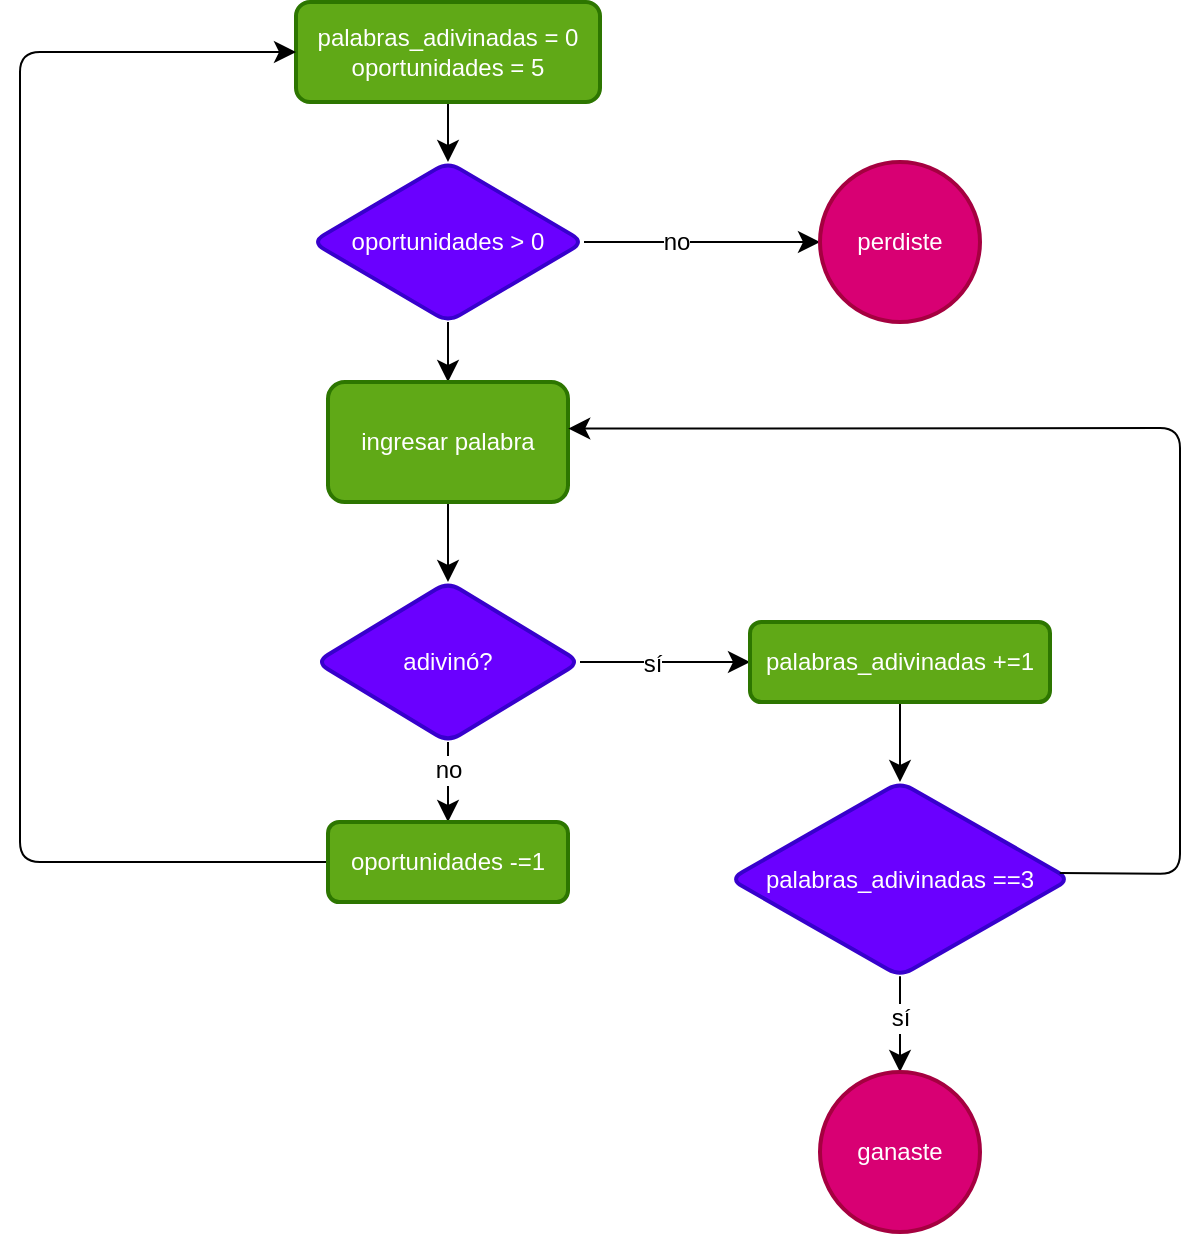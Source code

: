 <mxfile version="24.7.17">
  <diagram id="C5RBs43oDa-KdzZeNtuy" name="Page-1">
    <mxGraphModel dx="1195" dy="798" grid="1" gridSize="10" guides="1" tooltips="1" connect="1" arrows="1" fold="1" page="1" pageScale="1" pageWidth="827" pageHeight="1169" math="0" shadow="0">
      <root>
        <mxCell id="WIyWlLk6GJQsqaUBKTNV-0" />
        <mxCell id="WIyWlLk6GJQsqaUBKTNV-1" parent="WIyWlLk6GJQsqaUBKTNV-0" />
        <mxCell id="-cO_fAOH5AcDTdznPAN6-2" value="" style="edgeStyle=none;curved=1;rounded=0;orthogonalLoop=1;jettySize=auto;html=1;fontSize=12;startSize=8;endSize=8;" edge="1" parent="WIyWlLk6GJQsqaUBKTNV-1" source="-cO_fAOH5AcDTdznPAN6-0" target="-cO_fAOH5AcDTdznPAN6-1">
          <mxGeometry relative="1" as="geometry" />
        </mxCell>
        <mxCell id="-cO_fAOH5AcDTdznPAN6-0" value="palabras_adivinadas = 0&lt;br&gt;oportunidades = 5" style="rounded=1;whiteSpace=wrap;html=1;absoluteArcSize=1;arcSize=14;strokeWidth=2;fillColor=#60a917;fontColor=#ffffff;strokeColor=#2D7600;" vertex="1" parent="WIyWlLk6GJQsqaUBKTNV-1">
          <mxGeometry x="338" y="50" width="152" height="50" as="geometry" />
        </mxCell>
        <mxCell id="-cO_fAOH5AcDTdznPAN6-5" value="" style="edgeStyle=none;curved=1;rounded=0;orthogonalLoop=1;jettySize=auto;html=1;fontSize=12;startSize=8;endSize=8;" edge="1" parent="WIyWlLk6GJQsqaUBKTNV-1" source="-cO_fAOH5AcDTdznPAN6-1" target="-cO_fAOH5AcDTdznPAN6-4">
          <mxGeometry relative="1" as="geometry" />
        </mxCell>
        <mxCell id="-cO_fAOH5AcDTdznPAN6-6" value="no" style="edgeLabel;html=1;align=center;verticalAlign=middle;resizable=0;points=[];fontSize=12;" vertex="1" connectable="0" parent="-cO_fAOH5AcDTdznPAN6-5">
          <mxGeometry x="-0.218" relative="1" as="geometry">
            <mxPoint as="offset" />
          </mxGeometry>
        </mxCell>
        <mxCell id="-cO_fAOH5AcDTdznPAN6-8" value="" style="edgeStyle=none;curved=1;rounded=0;orthogonalLoop=1;jettySize=auto;html=1;fontSize=12;startSize=8;endSize=8;" edge="1" parent="WIyWlLk6GJQsqaUBKTNV-1" source="-cO_fAOH5AcDTdznPAN6-1" target="-cO_fAOH5AcDTdznPAN6-7">
          <mxGeometry relative="1" as="geometry" />
        </mxCell>
        <mxCell id="-cO_fAOH5AcDTdznPAN6-1" value="oportunidades &amp;gt; 0" style="rhombus;whiteSpace=wrap;html=1;fillColor=#6a00ff;strokeColor=#3700CC;fontColor=#ffffff;rounded=1;arcSize=14;strokeWidth=2;" vertex="1" parent="WIyWlLk6GJQsqaUBKTNV-1">
          <mxGeometry x="346" y="130" width="136" height="80" as="geometry" />
        </mxCell>
        <mxCell id="-cO_fAOH5AcDTdznPAN6-4" value="perdiste" style="ellipse;whiteSpace=wrap;html=1;fillColor=#d80073;strokeColor=#A50040;fontColor=#ffffff;rounded=1;arcSize=14;strokeWidth=2;" vertex="1" parent="WIyWlLk6GJQsqaUBKTNV-1">
          <mxGeometry x="600" y="130" width="80" height="80" as="geometry" />
        </mxCell>
        <mxCell id="-cO_fAOH5AcDTdznPAN6-10" value="" style="edgeStyle=none;curved=1;rounded=0;orthogonalLoop=1;jettySize=auto;html=1;fontSize=12;startSize=8;endSize=8;" edge="1" parent="WIyWlLk6GJQsqaUBKTNV-1" source="-cO_fAOH5AcDTdznPAN6-7" target="-cO_fAOH5AcDTdznPAN6-9">
          <mxGeometry relative="1" as="geometry" />
        </mxCell>
        <mxCell id="-cO_fAOH5AcDTdznPAN6-7" value="ingresar palabra" style="whiteSpace=wrap;html=1;fillColor=#60a917;strokeColor=#2D7600;fontColor=#ffffff;rounded=1;arcSize=14;strokeWidth=2;" vertex="1" parent="WIyWlLk6GJQsqaUBKTNV-1">
          <mxGeometry x="354" y="240" width="120" height="60" as="geometry" />
        </mxCell>
        <mxCell id="-cO_fAOH5AcDTdznPAN6-12" value="" style="edgeStyle=none;curved=1;rounded=0;orthogonalLoop=1;jettySize=auto;html=1;fontSize=12;startSize=8;endSize=8;" edge="1" parent="WIyWlLk6GJQsqaUBKTNV-1" source="-cO_fAOH5AcDTdznPAN6-9" target="-cO_fAOH5AcDTdznPAN6-11">
          <mxGeometry relative="1" as="geometry" />
        </mxCell>
        <mxCell id="-cO_fAOH5AcDTdznPAN6-16" value="no" style="edgeLabel;html=1;align=center;verticalAlign=middle;resizable=0;points=[];fontSize=12;" vertex="1" connectable="0" parent="-cO_fAOH5AcDTdznPAN6-12">
          <mxGeometry x="-0.324" relative="1" as="geometry">
            <mxPoint as="offset" />
          </mxGeometry>
        </mxCell>
        <mxCell id="-cO_fAOH5AcDTdznPAN6-17" style="edgeStyle=none;curved=1;rounded=0;orthogonalLoop=1;jettySize=auto;html=1;entryX=0;entryY=0.5;entryDx=0;entryDy=0;fontSize=12;startSize=8;endSize=8;" edge="1" parent="WIyWlLk6GJQsqaUBKTNV-1" source="-cO_fAOH5AcDTdznPAN6-9" target="-cO_fAOH5AcDTdznPAN6-15">
          <mxGeometry relative="1" as="geometry" />
        </mxCell>
        <mxCell id="-cO_fAOH5AcDTdznPAN6-18" value="sí" style="edgeLabel;html=1;align=center;verticalAlign=middle;resizable=0;points=[];fontSize=12;" vertex="1" connectable="0" parent="-cO_fAOH5AcDTdznPAN6-17">
          <mxGeometry x="-0.16" y="-1" relative="1" as="geometry">
            <mxPoint as="offset" />
          </mxGeometry>
        </mxCell>
        <mxCell id="-cO_fAOH5AcDTdznPAN6-9" value="adivinó?" style="rhombus;whiteSpace=wrap;html=1;fillColor=#6a00ff;strokeColor=#3700CC;fontColor=#ffffff;rounded=1;arcSize=14;strokeWidth=2;" vertex="1" parent="WIyWlLk6GJQsqaUBKTNV-1">
          <mxGeometry x="348" y="340" width="132" height="80" as="geometry" />
        </mxCell>
        <mxCell id="-cO_fAOH5AcDTdznPAN6-13" style="edgeStyle=none;curved=0;rounded=1;orthogonalLoop=1;jettySize=auto;html=1;entryX=0;entryY=0.5;entryDx=0;entryDy=0;fontSize=12;startSize=8;endSize=8;exitX=0;exitY=0.5;exitDx=0;exitDy=0;" edge="1" parent="WIyWlLk6GJQsqaUBKTNV-1" source="-cO_fAOH5AcDTdznPAN6-11" target="-cO_fAOH5AcDTdznPAN6-0">
          <mxGeometry relative="1" as="geometry">
            <Array as="points">
              <mxPoint x="200" y="480" />
              <mxPoint x="200" y="75" />
            </Array>
          </mxGeometry>
        </mxCell>
        <mxCell id="-cO_fAOH5AcDTdznPAN6-11" value="oportunidades -=1" style="whiteSpace=wrap;html=1;fillColor=#60a917;strokeColor=#2D7600;fontColor=#ffffff;rounded=1;arcSize=14;strokeWidth=2;" vertex="1" parent="WIyWlLk6GJQsqaUBKTNV-1">
          <mxGeometry x="354" y="460" width="120" height="40" as="geometry" />
        </mxCell>
        <mxCell id="-cO_fAOH5AcDTdznPAN6-21" value="" style="edgeStyle=none;curved=1;rounded=0;orthogonalLoop=1;jettySize=auto;html=1;fontSize=12;startSize=8;endSize=8;" edge="1" parent="WIyWlLk6GJQsqaUBKTNV-1" source="-cO_fAOH5AcDTdznPAN6-15" target="-cO_fAOH5AcDTdznPAN6-20">
          <mxGeometry relative="1" as="geometry" />
        </mxCell>
        <mxCell id="-cO_fAOH5AcDTdznPAN6-15" value="palabras_adivinadas +=1" style="whiteSpace=wrap;html=1;fillColor=#60a917;strokeColor=#2D7600;fontColor=#ffffff;rounded=1;arcSize=14;strokeWidth=2;" vertex="1" parent="WIyWlLk6GJQsqaUBKTNV-1">
          <mxGeometry x="565" y="360" width="150" height="40" as="geometry" />
        </mxCell>
        <mxCell id="-cO_fAOH5AcDTdznPAN6-23" style="edgeStyle=none;curved=1;rounded=0;orthogonalLoop=1;jettySize=auto;html=1;entryX=0.5;entryY=0;entryDx=0;entryDy=0;fontSize=12;startSize=8;endSize=8;" edge="1" parent="WIyWlLk6GJQsqaUBKTNV-1" source="-cO_fAOH5AcDTdznPAN6-20" target="-cO_fAOH5AcDTdznPAN6-22">
          <mxGeometry relative="1" as="geometry" />
        </mxCell>
        <mxCell id="-cO_fAOH5AcDTdznPAN6-24" value="sí" style="edgeLabel;html=1;align=center;verticalAlign=middle;resizable=0;points=[];fontSize=12;" vertex="1" connectable="0" parent="-cO_fAOH5AcDTdznPAN6-23">
          <mxGeometry x="-0.139" relative="1" as="geometry">
            <mxPoint as="offset" />
          </mxGeometry>
        </mxCell>
        <mxCell id="-cO_fAOH5AcDTdznPAN6-20" value="palabras_adivinadas ==3" style="rhombus;whiteSpace=wrap;html=1;fillColor=#6a00ff;strokeColor=#3700CC;fontColor=#ffffff;rounded=1;arcSize=14;strokeWidth=2;" vertex="1" parent="WIyWlLk6GJQsqaUBKTNV-1">
          <mxGeometry x="555" y="440" width="170" height="97.14" as="geometry" />
        </mxCell>
        <mxCell id="-cO_fAOH5AcDTdznPAN6-22" value="ganaste" style="ellipse;whiteSpace=wrap;html=1;fillColor=#d80073;strokeColor=#A50040;fontColor=#ffffff;rounded=1;arcSize=14;strokeWidth=2;" vertex="1" parent="WIyWlLk6GJQsqaUBKTNV-1">
          <mxGeometry x="600" y="585" width="80" height="80" as="geometry" />
        </mxCell>
        <mxCell id="-cO_fAOH5AcDTdznPAN6-26" style="edgeStyle=none;curved=0;rounded=1;orthogonalLoop=1;jettySize=auto;html=1;entryX=1.001;entryY=0.388;entryDx=0;entryDy=0;entryPerimeter=0;fontSize=12;startSize=8;endSize=8;exitX=0.97;exitY=0.469;exitDx=0;exitDy=0;exitPerimeter=0;" edge="1" parent="WIyWlLk6GJQsqaUBKTNV-1" source="-cO_fAOH5AcDTdznPAN6-20" target="-cO_fAOH5AcDTdznPAN6-7">
          <mxGeometry relative="1" as="geometry">
            <Array as="points">
              <mxPoint x="780" y="486" />
              <mxPoint x="780" y="263" />
            </Array>
          </mxGeometry>
        </mxCell>
      </root>
    </mxGraphModel>
  </diagram>
</mxfile>
